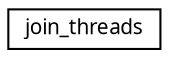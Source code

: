 digraph "Graphical Class Hierarchy"
{
 // LATEX_PDF_SIZE
  edge [fontname="Arial.ttf",fontsize="10",labelfontname="Arial.ttf",labelfontsize="10"];
  node [fontname="Arial.ttf",fontsize="10",shape=record];
  rankdir="LR";
  Node0 [label="join_threads",height=0.2,width=0.4,color="black", fillcolor="white", style="filled",URL="$classjoin__threads.html",tooltip=" "];
}
